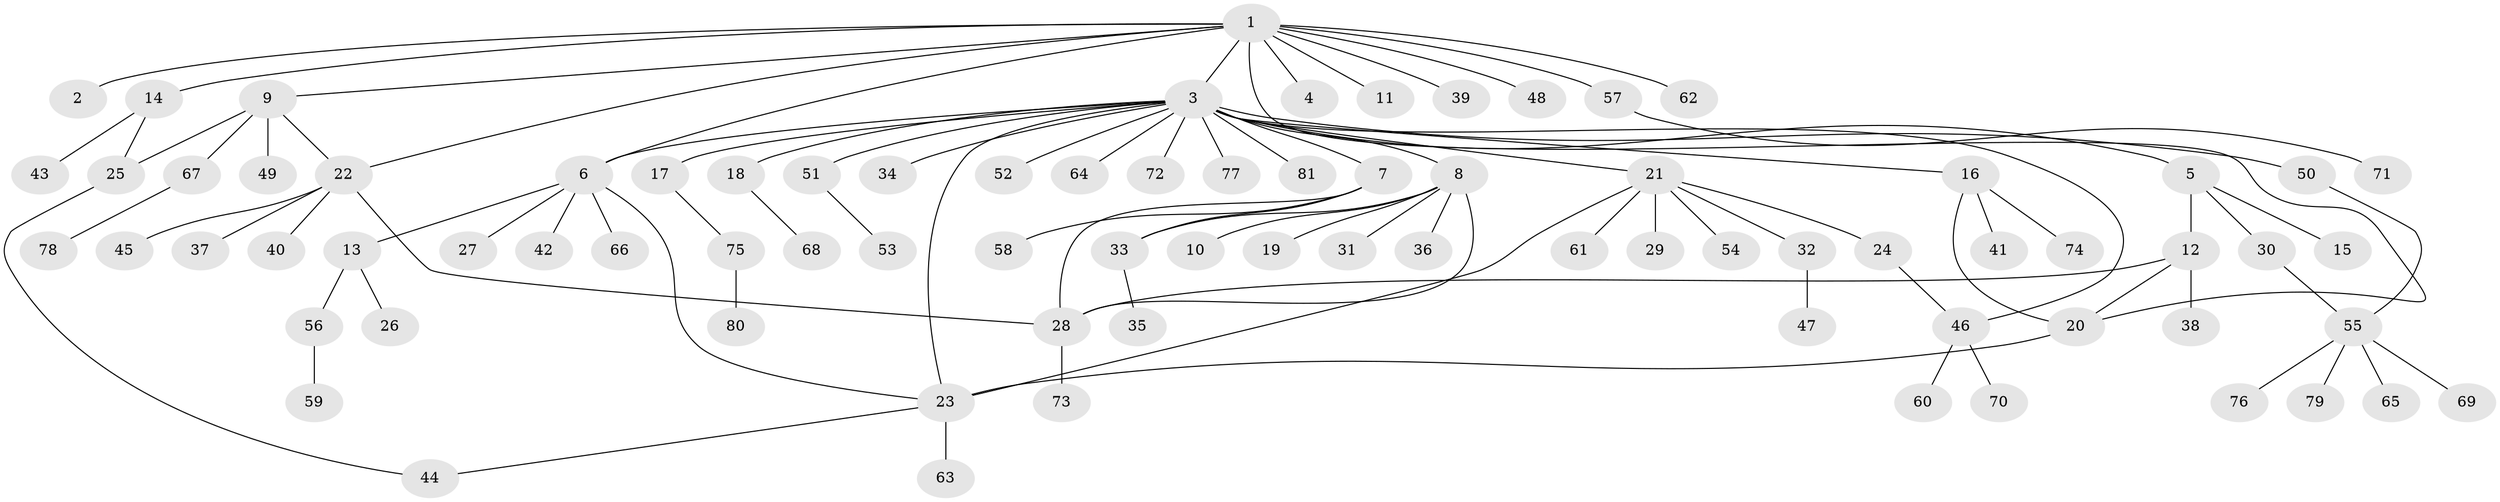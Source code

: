 // Generated by graph-tools (version 1.1) at 2025/01/03/09/25 03:01:49]
// undirected, 81 vertices, 95 edges
graph export_dot {
graph [start="1"]
  node [color=gray90,style=filled];
  1;
  2;
  3;
  4;
  5;
  6;
  7;
  8;
  9;
  10;
  11;
  12;
  13;
  14;
  15;
  16;
  17;
  18;
  19;
  20;
  21;
  22;
  23;
  24;
  25;
  26;
  27;
  28;
  29;
  30;
  31;
  32;
  33;
  34;
  35;
  36;
  37;
  38;
  39;
  40;
  41;
  42;
  43;
  44;
  45;
  46;
  47;
  48;
  49;
  50;
  51;
  52;
  53;
  54;
  55;
  56;
  57;
  58;
  59;
  60;
  61;
  62;
  63;
  64;
  65;
  66;
  67;
  68;
  69;
  70;
  71;
  72;
  73;
  74;
  75;
  76;
  77;
  78;
  79;
  80;
  81;
  1 -- 2;
  1 -- 3;
  1 -- 4;
  1 -- 6;
  1 -- 9;
  1 -- 11;
  1 -- 14;
  1 -- 20;
  1 -- 22;
  1 -- 39;
  1 -- 48;
  1 -- 57;
  1 -- 62;
  3 -- 5;
  3 -- 6;
  3 -- 7;
  3 -- 8;
  3 -- 16;
  3 -- 17;
  3 -- 18;
  3 -- 21;
  3 -- 23;
  3 -- 34;
  3 -- 46;
  3 -- 50;
  3 -- 51;
  3 -- 52;
  3 -- 64;
  3 -- 72;
  3 -- 77;
  3 -- 81;
  5 -- 12;
  5 -- 15;
  5 -- 30;
  6 -- 13;
  6 -- 23;
  6 -- 27;
  6 -- 42;
  6 -- 66;
  7 -- 28;
  7 -- 33;
  7 -- 58;
  8 -- 10;
  8 -- 19;
  8 -- 28;
  8 -- 31;
  8 -- 33;
  8 -- 36;
  9 -- 22;
  9 -- 25;
  9 -- 49;
  9 -- 67;
  12 -- 20;
  12 -- 28;
  12 -- 38;
  13 -- 26;
  13 -- 56;
  14 -- 25;
  14 -- 43;
  16 -- 20;
  16 -- 41;
  16 -- 74;
  17 -- 75;
  18 -- 68;
  20 -- 23;
  21 -- 23;
  21 -- 24;
  21 -- 29;
  21 -- 32;
  21 -- 54;
  21 -- 61;
  22 -- 28;
  22 -- 37;
  22 -- 40;
  22 -- 45;
  23 -- 44;
  23 -- 63;
  24 -- 46;
  25 -- 44;
  28 -- 73;
  30 -- 55;
  32 -- 47;
  33 -- 35;
  46 -- 60;
  46 -- 70;
  50 -- 55;
  51 -- 53;
  55 -- 65;
  55 -- 69;
  55 -- 76;
  55 -- 79;
  56 -- 59;
  57 -- 71;
  67 -- 78;
  75 -- 80;
}
